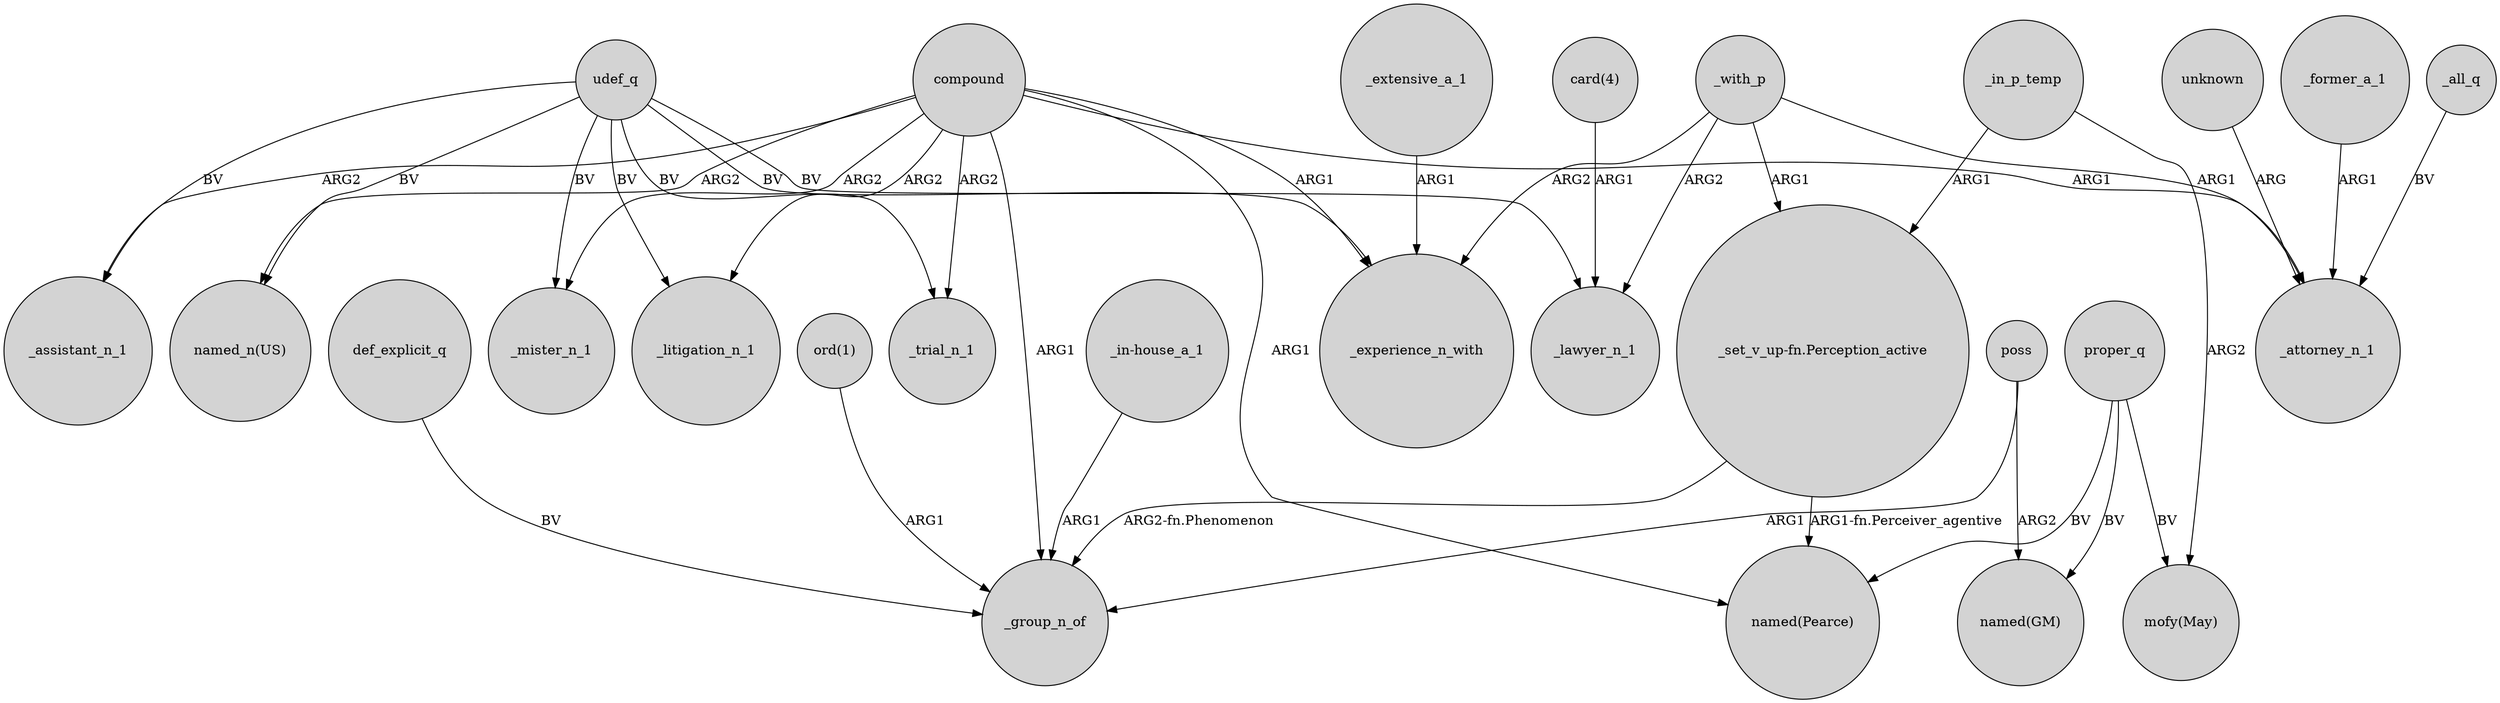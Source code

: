 digraph {
	node [shape=circle style=filled]
	compound -> _mister_n_1 [label=ARG2]
	udef_q -> _trial_n_1 [label=BV]
	_in_p_temp -> "_set_v_up-fn.Perception_active" [label=ARG1]
	_with_p -> _experience_n_with [label=ARG2]
	_with_p -> _attorney_n_1 [label=ARG1]
	"_set_v_up-fn.Perception_active" -> _group_n_of [label="ARG2-fn.Phenomenon"]
	compound -> _attorney_n_1 [label=ARG1]
	proper_q -> "named(GM)" [label=BV]
	udef_q -> _mister_n_1 [label=BV]
	compound -> _group_n_of [label=ARG1]
	proper_q -> "mofy(May)" [label=BV]
	"_in-house_a_1" -> _group_n_of [label=ARG1]
	poss -> "named(GM)" [label=ARG2]
	unknown -> _attorney_n_1 [label=ARG]
	_former_a_1 -> _attorney_n_1 [label=ARG1]
	compound -> _trial_n_1 [label=ARG2]
	_with_p -> _lawyer_n_1 [label=ARG2]
	_with_p -> "_set_v_up-fn.Perception_active" [label=ARG1]
	def_explicit_q -> _group_n_of [label=BV]
	udef_q -> _assistant_n_1 [label=BV]
	udef_q -> _litigation_n_1 [label=BV]
	compound -> _assistant_n_1 [label=ARG2]
	"ord(1)" -> _group_n_of [label=ARG1]
	compound -> _experience_n_with [label=ARG1]
	udef_q -> _lawyer_n_1 [label=BV]
	compound -> _litigation_n_1 [label=ARG2]
	_in_p_temp -> "mofy(May)" [label=ARG2]
	"_set_v_up-fn.Perception_active" -> "named(Pearce)" [label="ARG1-fn.Perceiver_agentive"]
	udef_q -> _experience_n_with [label=BV]
	"card(4)" -> _lawyer_n_1 [label=ARG1]
	proper_q -> "named(Pearce)" [label=BV]
	compound -> "named(Pearce)" [label=ARG1]
	_extensive_a_1 -> _experience_n_with [label=ARG1]
	compound -> "named_n(US)" [label=ARG2]
	udef_q -> "named_n(US)" [label=BV]
	poss -> _group_n_of [label=ARG1]
	_all_q -> _attorney_n_1 [label=BV]
}
